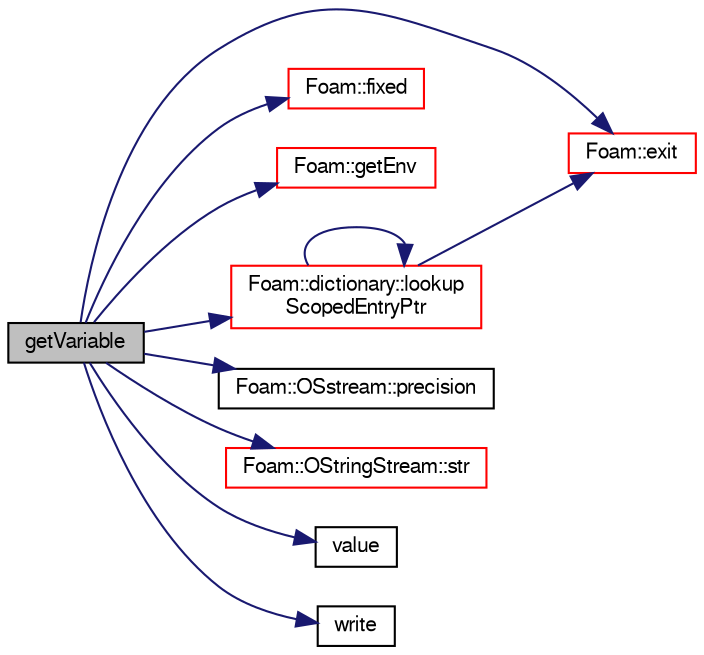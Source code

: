 digraph "getVariable"
{
  bgcolor="transparent";
  edge [fontname="FreeSans",fontsize="10",labelfontname="FreeSans",labelfontsize="10"];
  node [fontname="FreeSans",fontsize="10",shape=record];
  rankdir="LR";
  Node1 [label="getVariable",height=0.2,width=0.4,color="black", fillcolor="grey75", style="filled" fontcolor="black"];
  Node1 -> Node2 [color="midnightblue",fontsize="10",style="solid",fontname="FreeSans"];
  Node2 [label="Foam::exit",height=0.2,width=0.4,color="red",URL="$a10237.html#a06ca7250d8e89caf05243ec094843642"];
  Node1 -> Node3 [color="midnightblue",fontsize="10",style="solid",fontname="FreeSans"];
  Node3 [label="Foam::fixed",height=0.2,width=0.4,color="red",URL="$a10237.html#a45ee72182a882ba3b1b3ff5da976576c"];
  Node1 -> Node4 [color="midnightblue",fontsize="10",style="solid",fontname="FreeSans"];
  Node4 [label="Foam::getEnv",height=0.2,width=0.4,color="red",URL="$a10237.html#aa811843798d715931c4c97ff949a89f3",tooltip="Return environment variable of given name. "];
  Node1 -> Node5 [color="midnightblue",fontsize="10",style="solid",fontname="FreeSans"];
  Node5 [label="Foam::dictionary::lookup\lScopedEntryPtr",height=0.2,width=0.4,color="red",URL="$a00502.html#a4bde2c3cb3a463f9e21f002fd07f2c8c",tooltip="Find and return an entry data stream pointer if present. "];
  Node5 -> Node2 [color="midnightblue",fontsize="10",style="solid",fontname="FreeSans"];
  Node5 -> Node5 [color="midnightblue",fontsize="10",style="solid",fontname="FreeSans"];
  Node1 -> Node6 [color="midnightblue",fontsize="10",style="solid",fontname="FreeSans"];
  Node6 [label="Foam::OSstream::precision",height=0.2,width=0.4,color="black",URL="$a01686.html#a27f092ced0bab73e8b77a1b633d430d2",tooltip="Get precision of output field. "];
  Node1 -> Node7 [color="midnightblue",fontsize="10",style="solid",fontname="FreeSans"];
  Node7 [label="Foam::OStringStream::str",height=0.2,width=0.4,color="red",URL="$a01688.html#a0bd251dfecae718a4c1568eb3d660697",tooltip="Return the string. "];
  Node1 -> Node8 [color="midnightblue",fontsize="10",style="solid",fontname="FreeSans"];
  Node8 [label="value",height=0.2,width=0.4,color="black",URL="$a04591.html#a7f851d6ccb9cf41e28285ce3b75e11df"];
  Node1 -> Node9 [color="midnightblue",fontsize="10",style="solid",fontname="FreeSans"];
  Node9 [label="write",height=0.2,width=0.4,color="black",URL="$a02828.html#a8f30b3c2179b03a7acf273e9dea43342"];
}
